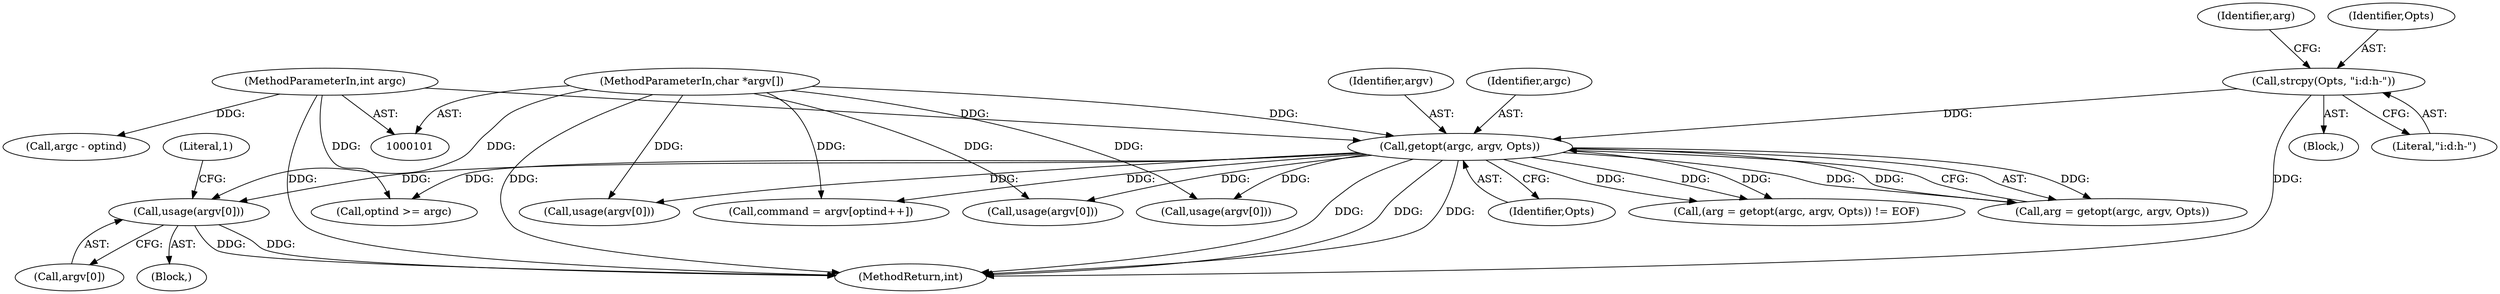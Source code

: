 digraph "0_opa-ff_c5759e7b76f5bf844be6c6641cc1b356bbc83869@array" {
"1000177" [label="(Call,usage(argv[0]))"];
"1000133" [label="(Call,getopt(argc, argv, Opts))"];
"1000102" [label="(MethodParameterIn,int argc)"];
"1000103" [label="(MethodParameterIn,char *argv[])"];
"1000126" [label="(Call,strcpy(Opts, \"i:d:h-\"))"];
"1000183" [label="(Literal,1)"];
"1000130" [label="(Call,(arg = getopt(argc, argv, Opts)) != EOF)"];
"1000170" [label="(Call,optind >= argc)"];
"1000162" [label="(Call,usage(argv[0]))"];
"1000132" [label="(Identifier,arg)"];
"1000273" [label="(Call,usage(argv[0]))"];
"1000103" [label="(MethodParameterIn,char *argv[])"];
"1000134" [label="(Identifier,argc)"];
"1000173" [label="(Block,)"];
"1000144" [label="(Call,usage(argv[0]))"];
"1000102" [label="(MethodParameterIn,int argc)"];
"1000104" [label="(Block,)"];
"1000346" [label="(MethodReturn,int)"];
"1000126" [label="(Call,strcpy(Opts, \"i:d:h-\"))"];
"1000135" [label="(Identifier,argv)"];
"1000128" [label="(Literal,\"i:d:h-\")"];
"1000136" [label="(Identifier,Opts)"];
"1000133" [label="(Call,getopt(argc, argv, Opts))"];
"1000184" [label="(Call,command = argv[optind++])"];
"1000178" [label="(Call,argv[0])"];
"1000177" [label="(Call,usage(argv[0]))"];
"1000127" [label="(Identifier,Opts)"];
"1000261" [label="(Call,argc - optind)"];
"1000131" [label="(Call,arg = getopt(argc, argv, Opts))"];
"1000177" -> "1000173"  [label="AST: "];
"1000177" -> "1000178"  [label="CFG: "];
"1000178" -> "1000177"  [label="AST: "];
"1000183" -> "1000177"  [label="CFG: "];
"1000177" -> "1000346"  [label="DDG: "];
"1000177" -> "1000346"  [label="DDG: "];
"1000133" -> "1000177"  [label="DDG: "];
"1000103" -> "1000177"  [label="DDG: "];
"1000133" -> "1000131"  [label="AST: "];
"1000133" -> "1000136"  [label="CFG: "];
"1000134" -> "1000133"  [label="AST: "];
"1000135" -> "1000133"  [label="AST: "];
"1000136" -> "1000133"  [label="AST: "];
"1000131" -> "1000133"  [label="CFG: "];
"1000133" -> "1000346"  [label="DDG: "];
"1000133" -> "1000346"  [label="DDG: "];
"1000133" -> "1000346"  [label="DDG: "];
"1000133" -> "1000130"  [label="DDG: "];
"1000133" -> "1000130"  [label="DDG: "];
"1000133" -> "1000130"  [label="DDG: "];
"1000133" -> "1000131"  [label="DDG: "];
"1000133" -> "1000131"  [label="DDG: "];
"1000133" -> "1000131"  [label="DDG: "];
"1000102" -> "1000133"  [label="DDG: "];
"1000103" -> "1000133"  [label="DDG: "];
"1000126" -> "1000133"  [label="DDG: "];
"1000133" -> "1000144"  [label="DDG: "];
"1000133" -> "1000162"  [label="DDG: "];
"1000133" -> "1000170"  [label="DDG: "];
"1000133" -> "1000184"  [label="DDG: "];
"1000133" -> "1000273"  [label="DDG: "];
"1000102" -> "1000101"  [label="AST: "];
"1000102" -> "1000346"  [label="DDG: "];
"1000102" -> "1000170"  [label="DDG: "];
"1000102" -> "1000261"  [label="DDG: "];
"1000103" -> "1000101"  [label="AST: "];
"1000103" -> "1000346"  [label="DDG: "];
"1000103" -> "1000144"  [label="DDG: "];
"1000103" -> "1000162"  [label="DDG: "];
"1000103" -> "1000184"  [label="DDG: "];
"1000103" -> "1000273"  [label="DDG: "];
"1000126" -> "1000104"  [label="AST: "];
"1000126" -> "1000128"  [label="CFG: "];
"1000127" -> "1000126"  [label="AST: "];
"1000128" -> "1000126"  [label="AST: "];
"1000132" -> "1000126"  [label="CFG: "];
"1000126" -> "1000346"  [label="DDG: "];
}
